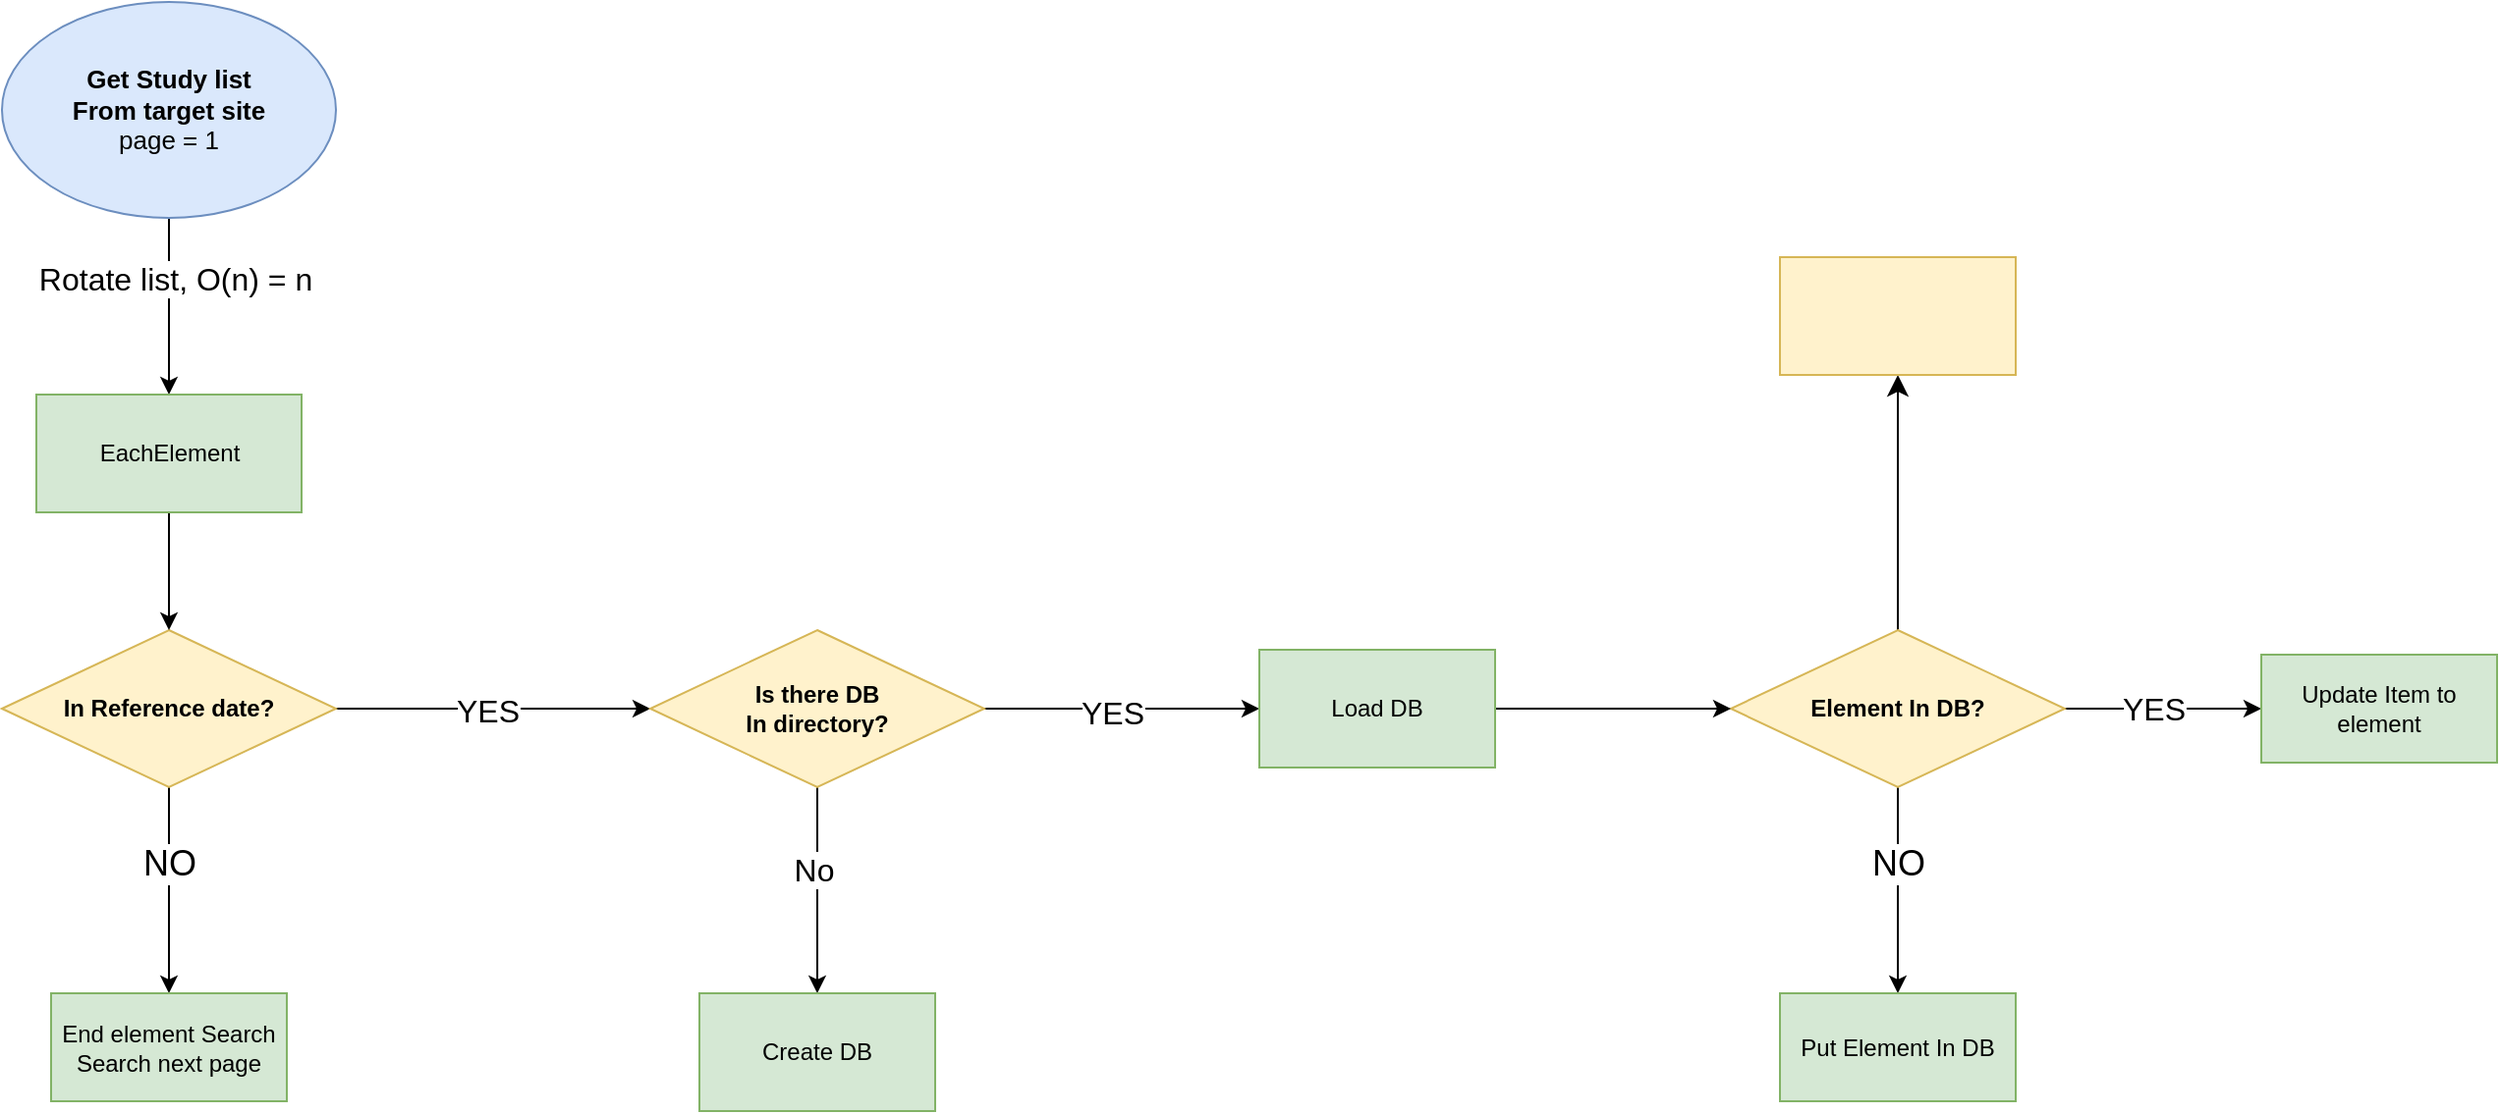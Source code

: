<mxfile version="24.2.5" type="github">
  <diagram name="페이지-1" id="iTq08FwdrYarTpHiojYD">
    <mxGraphModel dx="2261" dy="830" grid="1" gridSize="10" guides="1" tooltips="1" connect="1" arrows="1" fold="1" page="1" pageScale="1" pageWidth="827" pageHeight="1169" math="0" shadow="0">
      <root>
        <mxCell id="0" />
        <mxCell id="1" parent="0" />
        <mxCell id="NHgnUdye2lajfBDELR4g-27" style="edgeStyle=orthogonalEdgeStyle;rounded=0;orthogonalLoop=1;jettySize=auto;html=1;entryX=0.5;entryY=0;entryDx=0;entryDy=0;" parent="1" source="Q2ZMowQD-iI0OwTtWh_3-6" target="NHgnUdye2lajfBDELR4g-26" edge="1">
          <mxGeometry relative="1" as="geometry">
            <mxPoint x="-485" y="260" as="targetPoint" />
          </mxGeometry>
        </mxCell>
        <mxCell id="NHgnUdye2lajfBDELR4g-28" value="&lt;font style=&quot;font-size: 16px;&quot;&gt;Rotate list, O(n) = n&lt;/font&gt;" style="edgeLabel;html=1;align=center;verticalAlign=middle;resizable=0;points=[];" parent="NHgnUdye2lajfBDELR4g-27" vertex="1" connectable="0">
          <mxGeometry x="-0.32" y="3" relative="1" as="geometry">
            <mxPoint as="offset" />
          </mxGeometry>
        </mxCell>
        <mxCell id="Q2ZMowQD-iI0OwTtWh_3-6" value="&lt;span style=&quot;font-size: 13px;&quot;&gt;&lt;b&gt;Get Study list&lt;/b&gt;&lt;/span&gt;&lt;div&gt;&lt;span style=&quot;font-size: 13px;&quot;&gt;&lt;b&gt;From target site&lt;br&gt;&lt;/b&gt;&lt;/span&gt;&lt;div&gt;&lt;span style=&quot;font-size: 13px; background-color: initial;&quot;&gt;page = 1&lt;/span&gt;&lt;/div&gt;&lt;/div&gt;" style="ellipse;whiteSpace=wrap;html=1;fillColor=#dae8fc;strokeColor=#6c8ebf;" parent="1" vertex="1">
          <mxGeometry x="-570" y="80" width="170" height="110" as="geometry" />
        </mxCell>
        <mxCell id="Q2ZMowQD-iI0OwTtWh_3-14" value="" style="edgeStyle=orthogonalEdgeStyle;rounded=0;orthogonalLoop=1;jettySize=auto;html=1;entryX=0.5;entryY=0;entryDx=0;entryDy=0;" parent="1" source="Q2ZMowQD-iI0OwTtWh_3-11" target="NHgnUdye2lajfBDELR4g-29" edge="1">
          <mxGeometry relative="1" as="geometry">
            <Array as="points" />
            <mxPoint x="-480" y="630" as="targetPoint" />
          </mxGeometry>
        </mxCell>
        <mxCell id="Q2ZMowQD-iI0OwTtWh_3-17" value="NO" style="edgeLabel;html=1;align=center;verticalAlign=middle;resizable=0;points=[];fontSize=18;fontStyle=0" parent="Q2ZMowQD-iI0OwTtWh_3-14" vertex="1" connectable="0">
          <mxGeometry x="-0.02" relative="1" as="geometry">
            <mxPoint y="-13" as="offset" />
          </mxGeometry>
        </mxCell>
        <mxCell id="lf2Dba23zf-FSeuZGeec-4" value="" style="edgeStyle=orthogonalEdgeStyle;rounded=0;orthogonalLoop=1;jettySize=auto;html=1;entryX=0;entryY=0.5;entryDx=0;entryDy=0;" parent="1" source="Q2ZMowQD-iI0OwTtWh_3-11" target="lf2Dba23zf-FSeuZGeec-5" edge="1">
          <mxGeometry relative="1" as="geometry">
            <mxPoint x="-275" y="440" as="targetPoint" />
          </mxGeometry>
        </mxCell>
        <mxCell id="lf2Dba23zf-FSeuZGeec-6" value="&lt;font style=&quot;font-size: 16px;&quot;&gt;YES&lt;/font&gt;" style="edgeLabel;html=1;align=center;verticalAlign=middle;resizable=0;points=[];" parent="lf2Dba23zf-FSeuZGeec-4" vertex="1" connectable="0">
          <mxGeometry x="-0.037" y="-1" relative="1" as="geometry">
            <mxPoint as="offset" />
          </mxGeometry>
        </mxCell>
        <mxCell id="Q2ZMowQD-iI0OwTtWh_3-11" value="&lt;b&gt;In Reference date?&lt;/b&gt;" style="rhombus;whiteSpace=wrap;html=1;fillColor=#fff2cc;strokeColor=#d6b656;" parent="1" vertex="1">
          <mxGeometry x="-570" y="400" width="170" height="80" as="geometry" />
        </mxCell>
        <mxCell id="NHgnUdye2lajfBDELR4g-32" style="edgeStyle=orthogonalEdgeStyle;rounded=0;orthogonalLoop=1;jettySize=auto;html=1;entryX=0.5;entryY=0;entryDx=0;entryDy=0;" parent="1" source="NHgnUdye2lajfBDELR4g-26" target="Q2ZMowQD-iI0OwTtWh_3-11" edge="1">
          <mxGeometry relative="1" as="geometry">
            <mxPoint x="-485" y="460" as="targetPoint" />
          </mxGeometry>
        </mxCell>
        <mxCell id="NHgnUdye2lajfBDELR4g-26" value="EachElement" style="whiteSpace=wrap;html=1;fillColor=#d5e8d4;strokeColor=#82b366;" parent="1" vertex="1">
          <mxGeometry x="-552.5" y="280" width="135" height="60" as="geometry" />
        </mxCell>
        <mxCell id="NHgnUdye2lajfBDELR4g-29" value="End element Search&lt;div&gt;Search next page&lt;/div&gt;" style="whiteSpace=wrap;html=1;fillColor=#d5e8d4;strokeColor=#82b366;" parent="1" vertex="1">
          <mxGeometry x="-545" y="585" width="120" height="55" as="geometry" />
        </mxCell>
        <mxCell id="67ePbFv6kwtpwgCIfxQY-1" value="" style="edgeStyle=orthogonalEdgeStyle;rounded=0;orthogonalLoop=1;jettySize=auto;html=1;entryX=0.5;entryY=0;entryDx=0;entryDy=0;" parent="1" source="67ePbFv6kwtpwgCIfxQY-5" target="67ePbFv6kwtpwgCIfxQY-8" edge="1">
          <mxGeometry relative="1" as="geometry">
            <Array as="points" />
            <mxPoint x="400" y="630" as="targetPoint" />
          </mxGeometry>
        </mxCell>
        <mxCell id="67ePbFv6kwtpwgCIfxQY-2" value="NO" style="edgeLabel;html=1;align=center;verticalAlign=middle;resizable=0;points=[];fontSize=18;fontStyle=0" parent="67ePbFv6kwtpwgCIfxQY-1" vertex="1" connectable="0">
          <mxGeometry x="-0.02" relative="1" as="geometry">
            <mxPoint y="-13" as="offset" />
          </mxGeometry>
        </mxCell>
        <mxCell id="67ePbFv6kwtpwgCIfxQY-3" value="" style="edgeStyle=orthogonalEdgeStyle;rounded=0;orthogonalLoop=1;jettySize=auto;html=1;entryX=0;entryY=0.5;entryDx=0;entryDy=0;" parent="1" source="67ePbFv6kwtpwgCIfxQY-5" edge="1">
          <mxGeometry relative="1" as="geometry">
            <mxPoint x="580" y="440" as="targetPoint" />
          </mxGeometry>
        </mxCell>
        <mxCell id="67ePbFv6kwtpwgCIfxQY-4" value="&lt;font style=&quot;font-size: 16px;&quot;&gt;YES&lt;/font&gt;" style="edgeLabel;html=1;align=center;verticalAlign=middle;resizable=0;points=[];" parent="67ePbFv6kwtpwgCIfxQY-3" vertex="1" connectable="0">
          <mxGeometry x="-0.022" y="1" relative="1" as="geometry">
            <mxPoint x="-4" y="1" as="offset" />
          </mxGeometry>
        </mxCell>
        <mxCell id="aWdqy6uUa086phkkMOHY-2" value="" style="edgeStyle=none;curved=1;rounded=0;orthogonalLoop=1;jettySize=auto;html=1;fontSize=12;startSize=8;endSize=8;" edge="1" parent="1" source="67ePbFv6kwtpwgCIfxQY-5" target="aWdqy6uUa086phkkMOHY-1">
          <mxGeometry relative="1" as="geometry" />
        </mxCell>
        <mxCell id="67ePbFv6kwtpwgCIfxQY-5" value="&lt;b&gt;Element In DB?&lt;/b&gt;" style="rhombus;whiteSpace=wrap;html=1;fillColor=#fff2cc;strokeColor=#d6b656;" parent="1" vertex="1">
          <mxGeometry x="310" y="400" width="170" height="80" as="geometry" />
        </mxCell>
        <mxCell id="67ePbFv6kwtpwgCIfxQY-8" value="Put Element In DB" style="whiteSpace=wrap;html=1;fillColor=#d5e8d4;strokeColor=#82b366;" parent="1" vertex="1">
          <mxGeometry x="335" y="585" width="120" height="55" as="geometry" />
        </mxCell>
        <mxCell id="67ePbFv6kwtpwgCIfxQY-10" value="Update Item to element" style="whiteSpace=wrap;html=1;fillColor=#d5e8d4;strokeColor=#82b366;" parent="1" vertex="1">
          <mxGeometry x="580" y="412.5" width="120" height="55" as="geometry" />
        </mxCell>
        <mxCell id="lf2Dba23zf-FSeuZGeec-8" value="" style="edgeStyle=orthogonalEdgeStyle;rounded=0;orthogonalLoop=1;jettySize=auto;html=1;" parent="1" source="lf2Dba23zf-FSeuZGeec-5" target="lf2Dba23zf-FSeuZGeec-7" edge="1">
          <mxGeometry relative="1" as="geometry" />
        </mxCell>
        <mxCell id="lf2Dba23zf-FSeuZGeec-12" value="&lt;font style=&quot;font-size: 16px;&quot;&gt;No&lt;/font&gt;" style="edgeLabel;html=1;align=center;verticalAlign=middle;resizable=0;points=[];" parent="lf2Dba23zf-FSeuZGeec-8" vertex="1" connectable="0">
          <mxGeometry x="-0.2" y="-2" relative="1" as="geometry">
            <mxPoint as="offset" />
          </mxGeometry>
        </mxCell>
        <mxCell id="lf2Dba23zf-FSeuZGeec-11" value="" style="edgeStyle=orthogonalEdgeStyle;rounded=0;orthogonalLoop=1;jettySize=auto;html=1;" parent="1" source="lf2Dba23zf-FSeuZGeec-5" target="lf2Dba23zf-FSeuZGeec-10" edge="1">
          <mxGeometry relative="1" as="geometry" />
        </mxCell>
        <mxCell id="lf2Dba23zf-FSeuZGeec-13" value="&lt;font style=&quot;font-size: 16px;&quot;&gt;YES&lt;/font&gt;" style="edgeLabel;html=1;align=center;verticalAlign=middle;resizable=0;points=[];" parent="lf2Dba23zf-FSeuZGeec-11" vertex="1" connectable="0">
          <mxGeometry x="-0.073" y="-2" relative="1" as="geometry">
            <mxPoint as="offset" />
          </mxGeometry>
        </mxCell>
        <mxCell id="lf2Dba23zf-FSeuZGeec-5" value="&lt;b&gt;Is there DB&lt;/b&gt;&lt;div&gt;&lt;b&gt;In directory?&lt;/b&gt;&lt;/div&gt;" style="rhombus;whiteSpace=wrap;html=1;fillColor=#fff2cc;strokeColor=#d6b656;" parent="1" vertex="1">
          <mxGeometry x="-240" y="400" width="170" height="80" as="geometry" />
        </mxCell>
        <mxCell id="lf2Dba23zf-FSeuZGeec-7" value="Create DB" style="whiteSpace=wrap;html=1;fillColor=#d5e8d4;strokeColor=#82b366;" parent="1" vertex="1">
          <mxGeometry x="-215" y="585" width="120" height="60" as="geometry" />
        </mxCell>
        <mxCell id="lf2Dba23zf-FSeuZGeec-20" style="edgeStyle=orthogonalEdgeStyle;rounded=0;orthogonalLoop=1;jettySize=auto;html=1;entryX=0;entryY=0.5;entryDx=0;entryDy=0;" parent="1" source="lf2Dba23zf-FSeuZGeec-10" target="67ePbFv6kwtpwgCIfxQY-5" edge="1">
          <mxGeometry relative="1" as="geometry" />
        </mxCell>
        <mxCell id="lf2Dba23zf-FSeuZGeec-10" value="Load DB" style="whiteSpace=wrap;html=1;fillColor=#d5e8d4;strokeColor=#82b366;" parent="1" vertex="1">
          <mxGeometry x="70" y="410" width="120" height="60" as="geometry" />
        </mxCell>
        <mxCell id="aWdqy6uUa086phkkMOHY-1" value="" style="whiteSpace=wrap;html=1;fillColor=#fff2cc;strokeColor=#d6b656;" vertex="1" parent="1">
          <mxGeometry x="335" y="210" width="120" height="60" as="geometry" />
        </mxCell>
      </root>
    </mxGraphModel>
  </diagram>
</mxfile>
